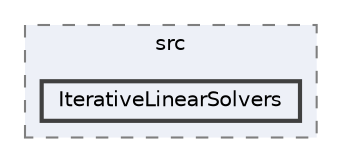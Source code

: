 digraph "nuli-avionics-flight-software/platformio_nuli_avionics_flight_software/include/Eigen/src/IterativeLinearSolvers"
{
 // LATEX_PDF_SIZE
  bgcolor="transparent";
  edge [fontname=Helvetica,fontsize=10,labelfontname=Helvetica,labelfontsize=10];
  node [fontname=Helvetica,fontsize=10,shape=box,height=0.2,width=0.4];
  compound=true
  subgraph clusterdir_0c47b8ddbc9bef45fb4b46690246c297 {
    graph [ bgcolor="#edf0f7", pencolor="grey50", label="src", fontname=Helvetica,fontsize=10 style="filled,dashed", URL="dir_0c47b8ddbc9bef45fb4b46690246c297.html",tooltip=""]
  dir_e86b312408de6124a9cde4422221120b [label="IterativeLinearSolvers", fillcolor="#edf0f7", color="grey25", style="filled,bold", URL="dir_e86b312408de6124a9cde4422221120b.html",tooltip=""];
  }
}
